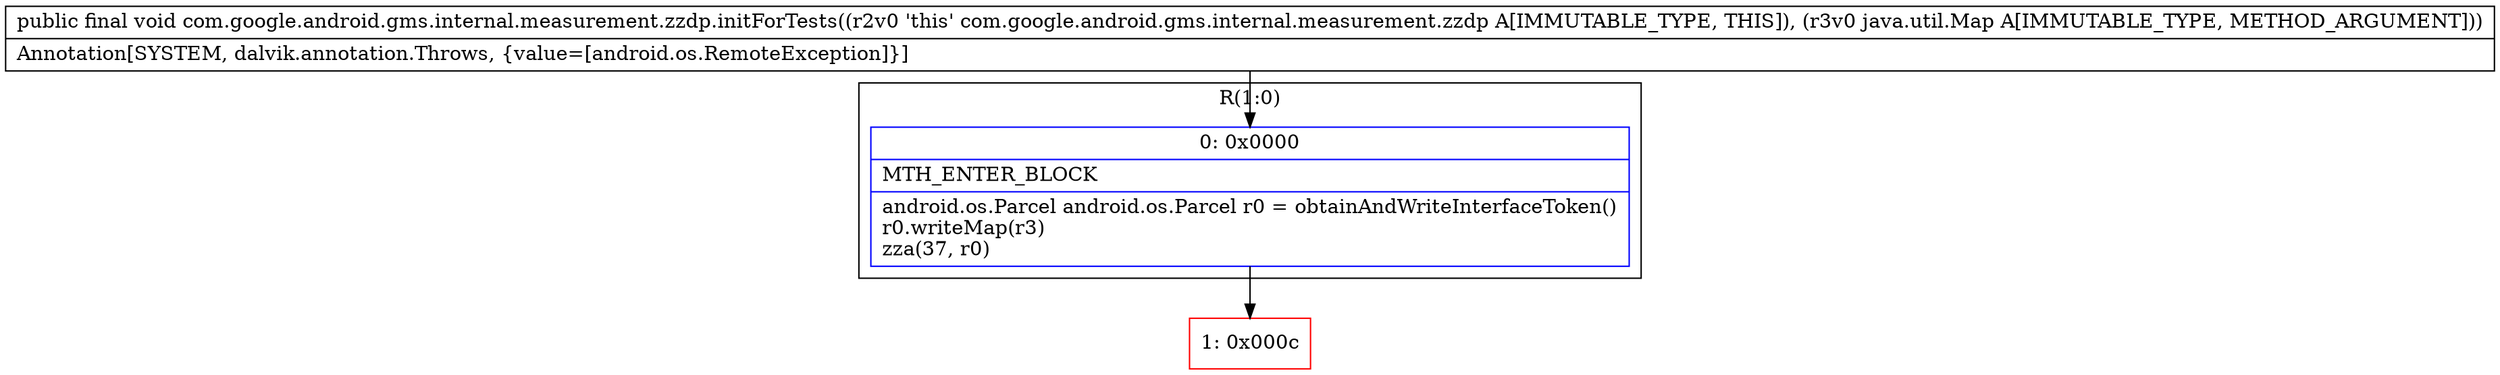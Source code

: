 digraph "CFG forcom.google.android.gms.internal.measurement.zzdp.initForTests(Ljava\/util\/Map;)V" {
subgraph cluster_Region_1770117506 {
label = "R(1:0)";
node [shape=record,color=blue];
Node_0 [shape=record,label="{0\:\ 0x0000|MTH_ENTER_BLOCK\l|android.os.Parcel android.os.Parcel r0 = obtainAndWriteInterfaceToken()\lr0.writeMap(r3)\lzza(37, r0)\l}"];
}
Node_1 [shape=record,color=red,label="{1\:\ 0x000c}"];
MethodNode[shape=record,label="{public final void com.google.android.gms.internal.measurement.zzdp.initForTests((r2v0 'this' com.google.android.gms.internal.measurement.zzdp A[IMMUTABLE_TYPE, THIS]), (r3v0 java.util.Map A[IMMUTABLE_TYPE, METHOD_ARGUMENT]))  | Annotation[SYSTEM, dalvik.annotation.Throws, \{value=[android.os.RemoteException]\}]\l}"];
MethodNode -> Node_0;
Node_0 -> Node_1;
}


